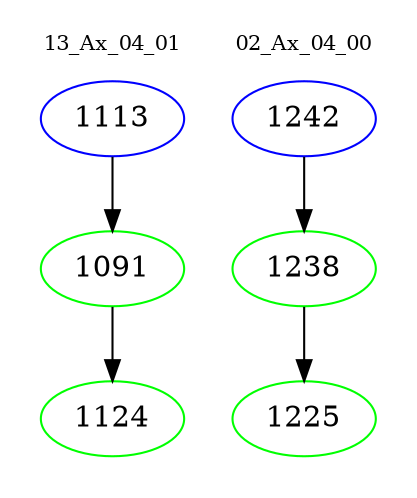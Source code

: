 digraph{
subgraph cluster_0 {
color = white
label = "13_Ax_04_01";
fontsize=10;
T0_1113 [label="1113", color="blue"]
T0_1113 -> T0_1091 [color="black"]
T0_1091 [label="1091", color="green"]
T0_1091 -> T0_1124 [color="black"]
T0_1124 [label="1124", color="green"]
}
subgraph cluster_1 {
color = white
label = "02_Ax_04_00";
fontsize=10;
T1_1242 [label="1242", color="blue"]
T1_1242 -> T1_1238 [color="black"]
T1_1238 [label="1238", color="green"]
T1_1238 -> T1_1225 [color="black"]
T1_1225 [label="1225", color="green"]
}
}

